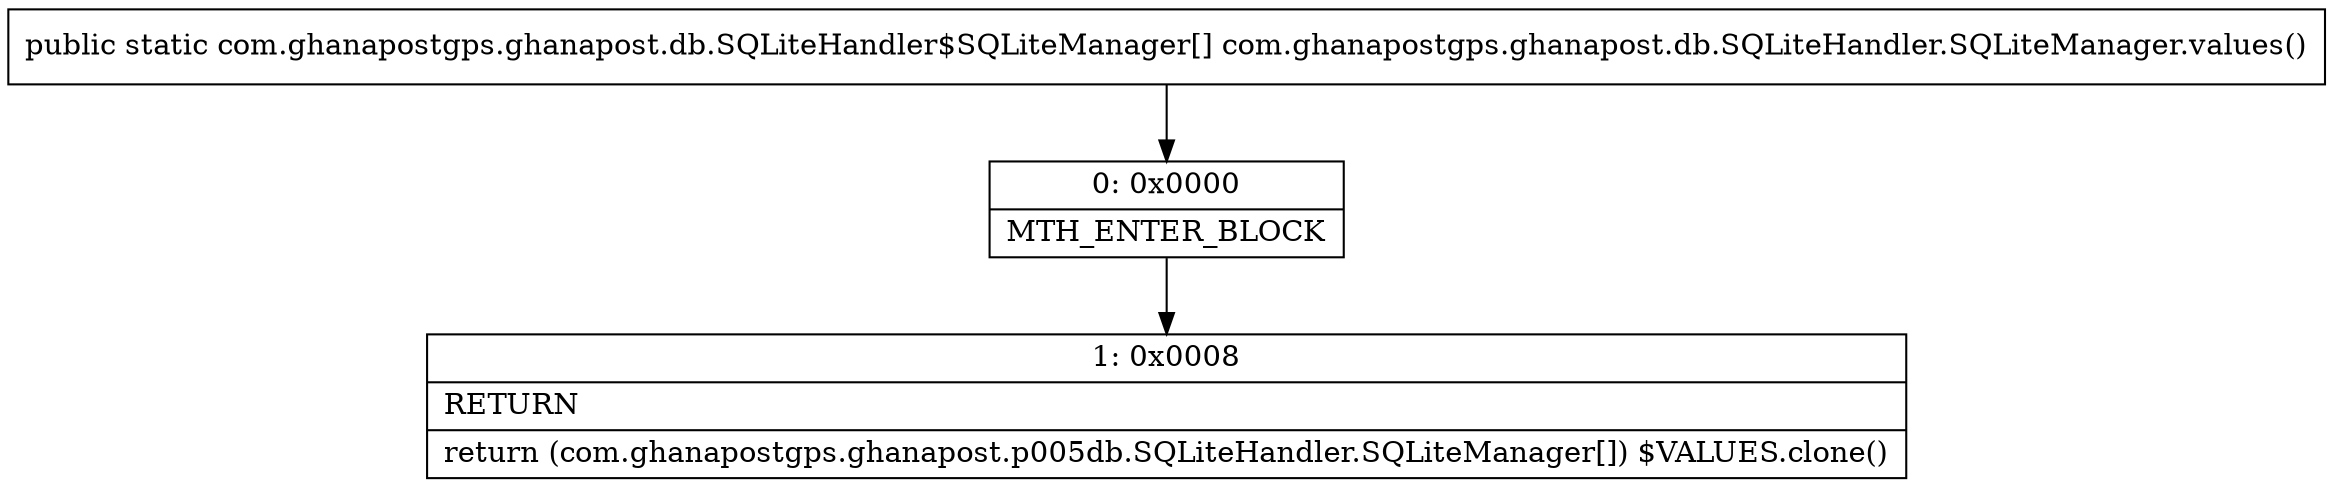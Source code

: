 digraph "CFG forcom.ghanapostgps.ghanapost.db.SQLiteHandler.SQLiteManager.values()[Lcom\/ghanapostgps\/ghanapost\/db\/SQLiteHandler$SQLiteManager;" {
Node_0 [shape=record,label="{0\:\ 0x0000|MTH_ENTER_BLOCK\l}"];
Node_1 [shape=record,label="{1\:\ 0x0008|RETURN\l|return (com.ghanapostgps.ghanapost.p005db.SQLiteHandler.SQLiteManager[]) $VALUES.clone()\l}"];
MethodNode[shape=record,label="{public static com.ghanapostgps.ghanapost.db.SQLiteHandler$SQLiteManager[] com.ghanapostgps.ghanapost.db.SQLiteHandler.SQLiteManager.values() }"];
MethodNode -> Node_0;
Node_0 -> Node_1;
}

